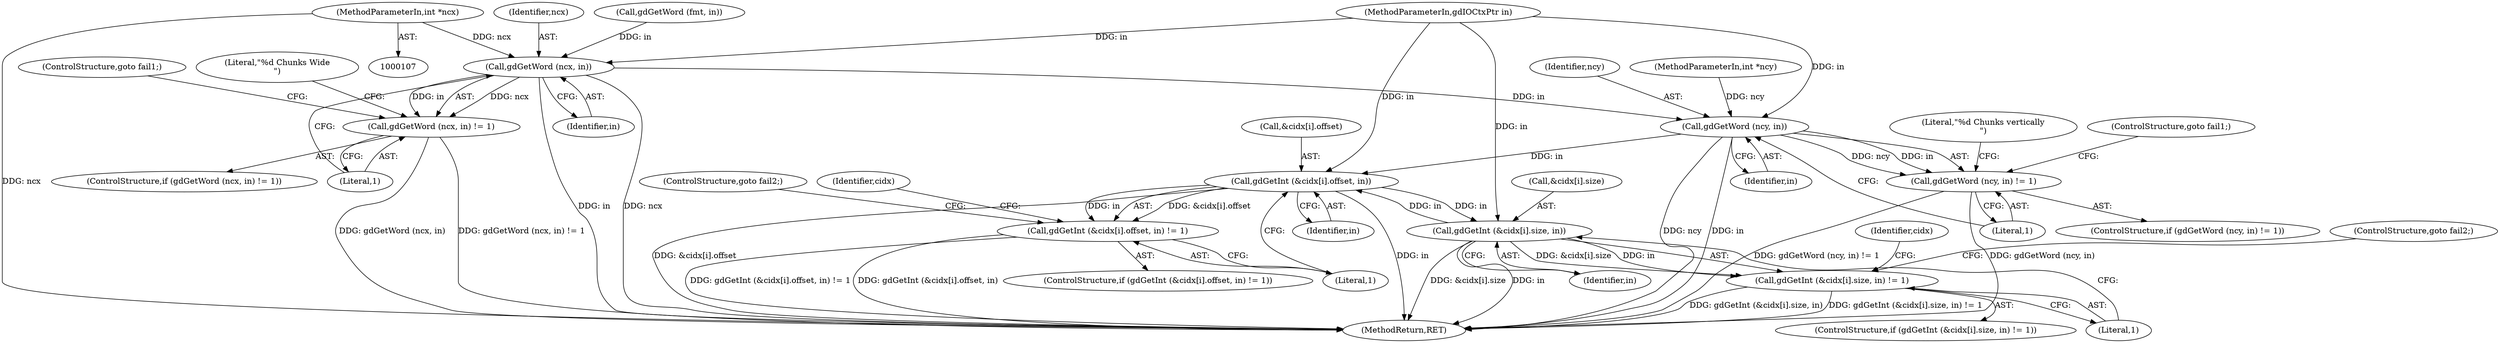 digraph "0_libgd_2bb97f407c1145c850416a3bfbcc8cf124e68a19@pointer" {
"1000114" [label="(MethodParameterIn,int *ncx)"];
"1000301" [label="(Call,gdGetWord (ncx, in))"];
"1000300" [label="(Call,gdGetWord (ncx, in) != 1)"];
"1000314" [label="(Call,gdGetWord (ncy, in))"];
"1000313" [label="(Call,gdGetWord (ncy, in) != 1)"];
"1000369" [label="(Call,gdGetInt (&cidx[i].offset, in))"];
"1000368" [label="(Call,gdGetInt (&cidx[i].offset, in) != 1)"];
"1000382" [label="(Call,gdGetInt (&cidx[i].size, in))"];
"1000381" [label="(Call,gdGetInt (&cidx[i].size, in) != 1)"];
"1000379" [label="(ControlStructure,goto fail2;)"];
"1000306" [label="(ControlStructure,goto fail1;)"];
"1000368" [label="(Call,gdGetInt (&cidx[i].offset, in) != 1)"];
"1000316" [label="(Identifier,in)"];
"1000309" [label="(Literal,\"%d Chunks Wide\n\")"];
"1000315" [label="(Identifier,ncy)"];
"1000369" [label="(Call,gdGetInt (&cidx[i].offset, in))"];
"1000261" [label="(Call,gdGetWord (fmt, in))"];
"1000380" [label="(ControlStructure,if (gdGetInt (&cidx[i].size, in) != 1))"];
"1000390" [label="(Literal,1)"];
"1000302" [label="(Identifier,ncx)"];
"1000367" [label="(ControlStructure,if (gdGetInt (&cidx[i].offset, in) != 1))"];
"1000301" [label="(Call,gdGetWord (ncx, in))"];
"1000322" [label="(Literal,\"%d Chunks vertically\n\")"];
"1000398" [label="(Identifier,cidx)"];
"1000108" [label="(MethodParameterIn,gdIOCtxPtr in)"];
"1000389" [label="(Identifier,in)"];
"1000317" [label="(Literal,1)"];
"1000377" [label="(Literal,1)"];
"1000299" [label="(ControlStructure,if (gdGetWord (ncx, in) != 1))"];
"1000313" [label="(Call,gdGetWord (ncy, in) != 1)"];
"1000383" [label="(Call,&cidx[i].size)"];
"1000425" [label="(MethodReturn,RET)"];
"1000382" [label="(Call,gdGetInt (&cidx[i].size, in))"];
"1000386" [label="(Identifier,cidx)"];
"1000381" [label="(Call,gdGetInt (&cidx[i].size, in) != 1)"];
"1000392" [label="(ControlStructure,goto fail2;)"];
"1000115" [label="(MethodParameterIn,int *ncy)"];
"1000319" [label="(ControlStructure,goto fail1;)"];
"1000370" [label="(Call,&cidx[i].offset)"];
"1000114" [label="(MethodParameterIn,int *ncx)"];
"1000303" [label="(Identifier,in)"];
"1000304" [label="(Literal,1)"];
"1000376" [label="(Identifier,in)"];
"1000314" [label="(Call,gdGetWord (ncy, in))"];
"1000312" [label="(ControlStructure,if (gdGetWord (ncy, in) != 1))"];
"1000300" [label="(Call,gdGetWord (ncx, in) != 1)"];
"1000114" -> "1000107"  [label="AST: "];
"1000114" -> "1000425"  [label="DDG: ncx"];
"1000114" -> "1000301"  [label="DDG: ncx"];
"1000301" -> "1000300"  [label="AST: "];
"1000301" -> "1000303"  [label="CFG: "];
"1000302" -> "1000301"  [label="AST: "];
"1000303" -> "1000301"  [label="AST: "];
"1000304" -> "1000301"  [label="CFG: "];
"1000301" -> "1000425"  [label="DDG: in"];
"1000301" -> "1000425"  [label="DDG: ncx"];
"1000301" -> "1000300"  [label="DDG: ncx"];
"1000301" -> "1000300"  [label="DDG: in"];
"1000261" -> "1000301"  [label="DDG: in"];
"1000108" -> "1000301"  [label="DDG: in"];
"1000301" -> "1000314"  [label="DDG: in"];
"1000300" -> "1000299"  [label="AST: "];
"1000300" -> "1000304"  [label="CFG: "];
"1000304" -> "1000300"  [label="AST: "];
"1000306" -> "1000300"  [label="CFG: "];
"1000309" -> "1000300"  [label="CFG: "];
"1000300" -> "1000425"  [label="DDG: gdGetWord (ncx, in)"];
"1000300" -> "1000425"  [label="DDG: gdGetWord (ncx, in) != 1"];
"1000314" -> "1000313"  [label="AST: "];
"1000314" -> "1000316"  [label="CFG: "];
"1000315" -> "1000314"  [label="AST: "];
"1000316" -> "1000314"  [label="AST: "];
"1000317" -> "1000314"  [label="CFG: "];
"1000314" -> "1000425"  [label="DDG: ncy"];
"1000314" -> "1000425"  [label="DDG: in"];
"1000314" -> "1000313"  [label="DDG: ncy"];
"1000314" -> "1000313"  [label="DDG: in"];
"1000115" -> "1000314"  [label="DDG: ncy"];
"1000108" -> "1000314"  [label="DDG: in"];
"1000314" -> "1000369"  [label="DDG: in"];
"1000313" -> "1000312"  [label="AST: "];
"1000313" -> "1000317"  [label="CFG: "];
"1000317" -> "1000313"  [label="AST: "];
"1000319" -> "1000313"  [label="CFG: "];
"1000322" -> "1000313"  [label="CFG: "];
"1000313" -> "1000425"  [label="DDG: gdGetWord (ncy, in) != 1"];
"1000313" -> "1000425"  [label="DDG: gdGetWord (ncy, in)"];
"1000369" -> "1000368"  [label="AST: "];
"1000369" -> "1000376"  [label="CFG: "];
"1000370" -> "1000369"  [label="AST: "];
"1000376" -> "1000369"  [label="AST: "];
"1000377" -> "1000369"  [label="CFG: "];
"1000369" -> "1000425"  [label="DDG: in"];
"1000369" -> "1000425"  [label="DDG: &cidx[i].offset"];
"1000369" -> "1000368"  [label="DDG: &cidx[i].offset"];
"1000369" -> "1000368"  [label="DDG: in"];
"1000382" -> "1000369"  [label="DDG: in"];
"1000108" -> "1000369"  [label="DDG: in"];
"1000369" -> "1000382"  [label="DDG: in"];
"1000368" -> "1000367"  [label="AST: "];
"1000368" -> "1000377"  [label="CFG: "];
"1000377" -> "1000368"  [label="AST: "];
"1000379" -> "1000368"  [label="CFG: "];
"1000386" -> "1000368"  [label="CFG: "];
"1000368" -> "1000425"  [label="DDG: gdGetInt (&cidx[i].offset, in)"];
"1000368" -> "1000425"  [label="DDG: gdGetInt (&cidx[i].offset, in) != 1"];
"1000382" -> "1000381"  [label="AST: "];
"1000382" -> "1000389"  [label="CFG: "];
"1000383" -> "1000382"  [label="AST: "];
"1000389" -> "1000382"  [label="AST: "];
"1000390" -> "1000382"  [label="CFG: "];
"1000382" -> "1000425"  [label="DDG: in"];
"1000382" -> "1000425"  [label="DDG: &cidx[i].size"];
"1000382" -> "1000381"  [label="DDG: &cidx[i].size"];
"1000382" -> "1000381"  [label="DDG: in"];
"1000108" -> "1000382"  [label="DDG: in"];
"1000381" -> "1000380"  [label="AST: "];
"1000381" -> "1000390"  [label="CFG: "];
"1000390" -> "1000381"  [label="AST: "];
"1000392" -> "1000381"  [label="CFG: "];
"1000398" -> "1000381"  [label="CFG: "];
"1000381" -> "1000425"  [label="DDG: gdGetInt (&cidx[i].size, in)"];
"1000381" -> "1000425"  [label="DDG: gdGetInt (&cidx[i].size, in) != 1"];
}

